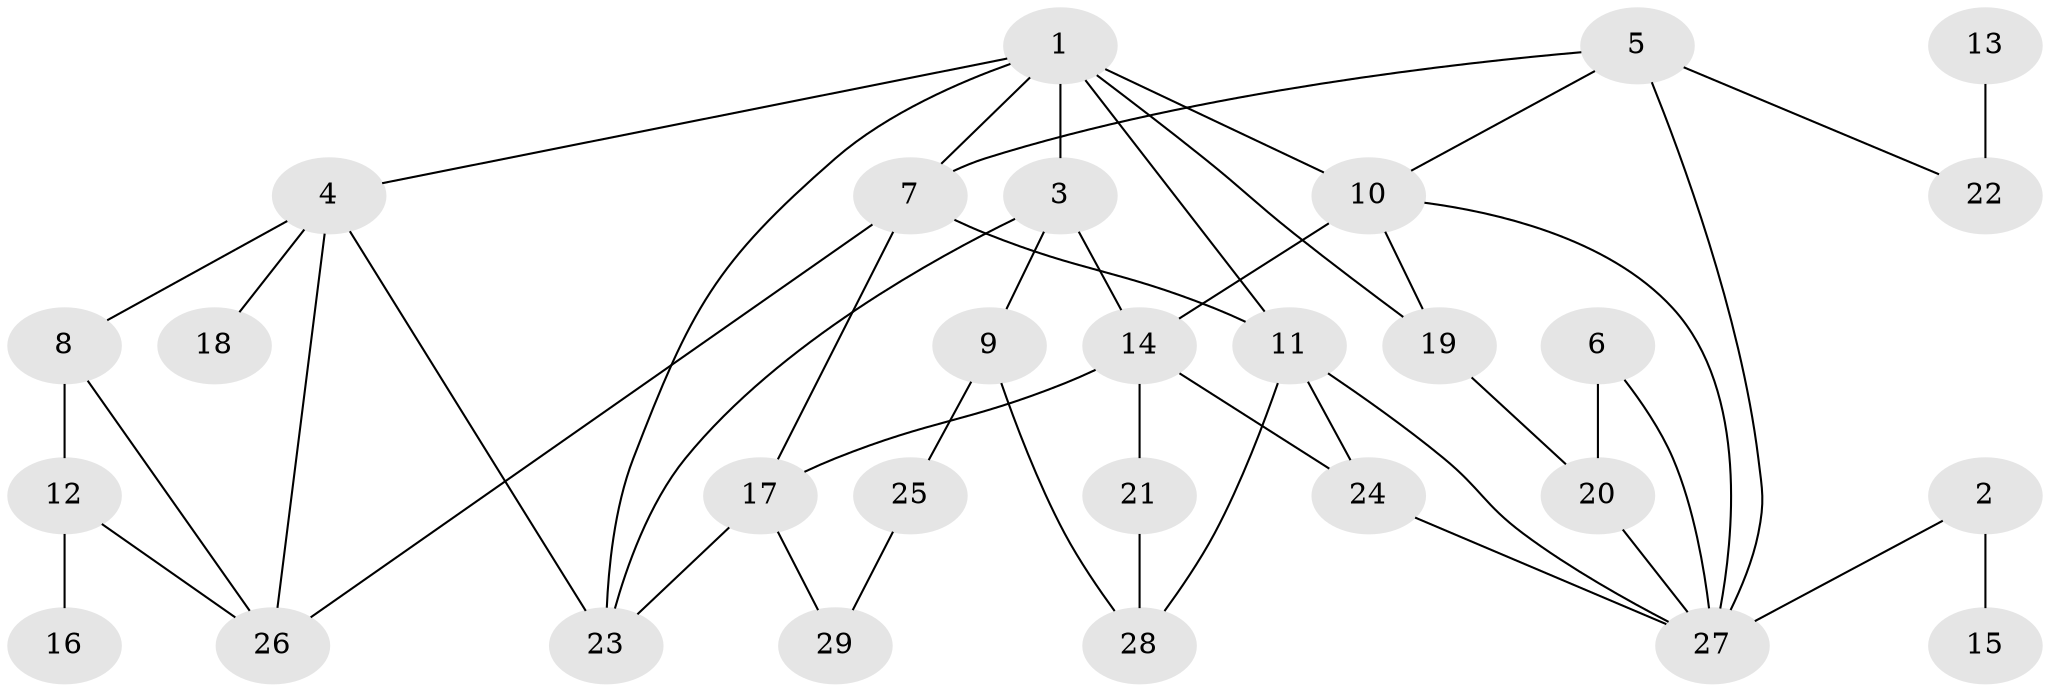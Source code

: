 // original degree distribution, {8: 0.013888888888888888, 2: 0.2916666666666667, 5: 0.06944444444444445, 4: 0.1527777777777778, 6: 0.013888888888888888, 3: 0.25, 1: 0.20833333333333334}
// Generated by graph-tools (version 1.1) at 2025/36/03/04/25 23:36:12]
// undirected, 29 vertices, 48 edges
graph export_dot {
  node [color=gray90,style=filled];
  1;
  2;
  3;
  4;
  5;
  6;
  7;
  8;
  9;
  10;
  11;
  12;
  13;
  14;
  15;
  16;
  17;
  18;
  19;
  20;
  21;
  22;
  23;
  24;
  25;
  26;
  27;
  28;
  29;
  1 -- 3 [weight=1.0];
  1 -- 4 [weight=1.0];
  1 -- 7 [weight=2.0];
  1 -- 10 [weight=2.0];
  1 -- 11 [weight=1.0];
  1 -- 19 [weight=1.0];
  1 -- 23 [weight=1.0];
  2 -- 15 [weight=1.0];
  2 -- 27 [weight=1.0];
  3 -- 9 [weight=1.0];
  3 -- 14 [weight=1.0];
  3 -- 23 [weight=1.0];
  4 -- 8 [weight=1.0];
  4 -- 18 [weight=1.0];
  4 -- 23 [weight=1.0];
  4 -- 26 [weight=1.0];
  5 -- 7 [weight=1.0];
  5 -- 10 [weight=1.0];
  5 -- 22 [weight=1.0];
  5 -- 27 [weight=1.0];
  6 -- 20 [weight=2.0];
  6 -- 27 [weight=1.0];
  7 -- 11 [weight=1.0];
  7 -- 17 [weight=1.0];
  7 -- 26 [weight=1.0];
  8 -- 12 [weight=2.0];
  8 -- 26 [weight=1.0];
  9 -- 25 [weight=1.0];
  9 -- 28 [weight=1.0];
  10 -- 14 [weight=2.0];
  10 -- 19 [weight=1.0];
  10 -- 27 [weight=1.0];
  11 -- 24 [weight=1.0];
  11 -- 27 [weight=1.0];
  11 -- 28 [weight=1.0];
  12 -- 16 [weight=1.0];
  12 -- 26 [weight=1.0];
  13 -- 22 [weight=1.0];
  14 -- 17 [weight=1.0];
  14 -- 21 [weight=1.0];
  14 -- 24 [weight=1.0];
  17 -- 23 [weight=1.0];
  17 -- 29 [weight=1.0];
  19 -- 20 [weight=1.0];
  20 -- 27 [weight=1.0];
  21 -- 28 [weight=1.0];
  24 -- 27 [weight=1.0];
  25 -- 29 [weight=1.0];
}
